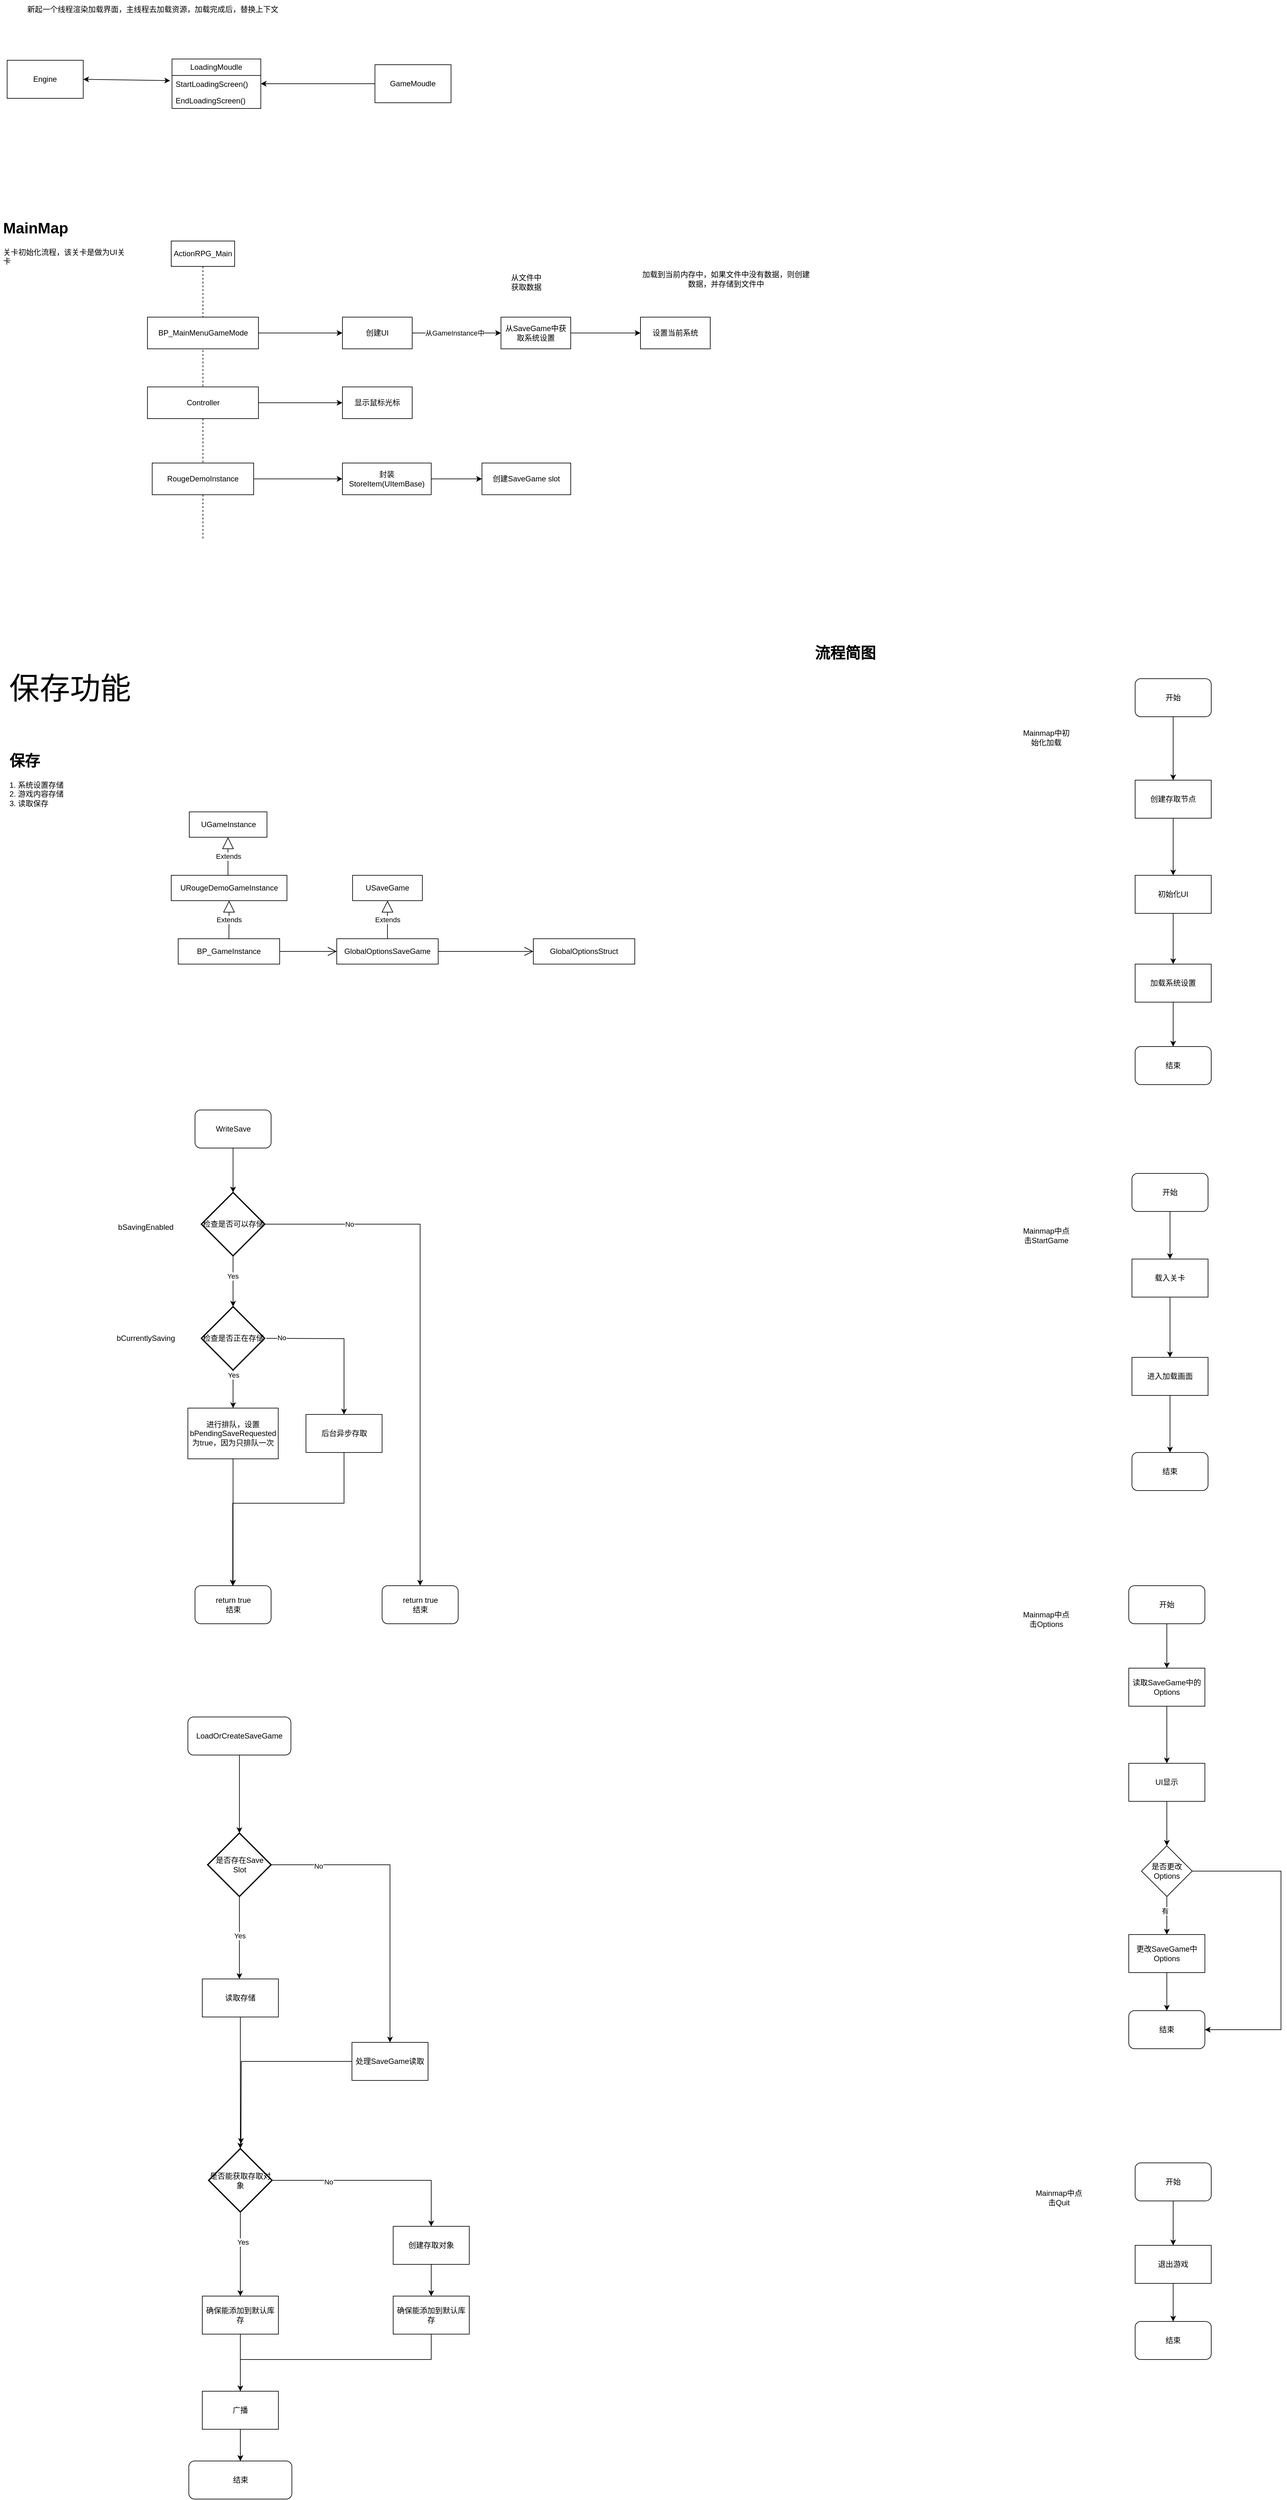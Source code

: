 <mxfile version="22.0.3" type="device">
  <diagram id="C5RBs43oDa-KdzZeNtuy" name="Page-1">
    <mxGraphModel dx="2458" dy="4694" grid="1" gridSize="10" guides="1" tooltips="1" connect="1" arrows="1" fold="1" page="1" pageScale="1" pageWidth="827" pageHeight="1169" math="0" shadow="0">
      <root>
        <mxCell id="WIyWlLk6GJQsqaUBKTNV-0" />
        <mxCell id="WIyWlLk6GJQsqaUBKTNV-1" parent="WIyWlLk6GJQsqaUBKTNV-0" />
        <mxCell id="2ZdoI27JGG5YFqBPgP_S-0" value="ActionRPG_Main" style="shape=umlLifeline;perimeter=lifelinePerimeter;whiteSpace=wrap;html=1;container=1;dropTarget=0;collapsible=0;recursiveResize=0;outlineConnect=0;portConstraint=eastwest;newEdgeStyle={&quot;curved&quot;:0,&quot;rounded&quot;:0};" parent="WIyWlLk6GJQsqaUBKTNV-1" vertex="1">
          <mxGeometry x="2290" y="-1030" width="100" height="470" as="geometry" />
        </mxCell>
        <mxCell id="2ZdoI27JGG5YFqBPgP_S-1" value="&lt;h1&gt;MainMap&lt;br&gt;&lt;/h1&gt;&lt;div&gt;关卡初始化流程，该关卡是做为UI关卡&lt;/div&gt;" style="text;html=1;strokeColor=none;fillColor=none;spacing=5;spacingTop=-20;whiteSpace=wrap;overflow=hidden;rounded=0;" parent="WIyWlLk6GJQsqaUBKTNV-1" vertex="1">
          <mxGeometry x="2020" y="-1070" width="210" height="120" as="geometry" />
        </mxCell>
        <mxCell id="2ZdoI27JGG5YFqBPgP_S-2" style="edgeStyle=orthogonalEdgeStyle;rounded=0;orthogonalLoop=1;jettySize=auto;html=1;" parent="WIyWlLk6GJQsqaUBKTNV-1" source="2ZdoI27JGG5YFqBPgP_S-3" target="2ZdoI27JGG5YFqBPgP_S-5" edge="1">
          <mxGeometry relative="1" as="geometry" />
        </mxCell>
        <mxCell id="2ZdoI27JGG5YFqBPgP_S-3" value="BP_MainMenuGameMode" style="html=1;whiteSpace=wrap;" parent="WIyWlLk6GJQsqaUBKTNV-1" vertex="1">
          <mxGeometry x="2252.5" y="-910" width="175" height="50" as="geometry" />
        </mxCell>
        <mxCell id="2ZdoI27JGG5YFqBPgP_S-4" style="edgeStyle=orthogonalEdgeStyle;rounded=0;orthogonalLoop=1;jettySize=auto;html=1;" parent="WIyWlLk6GJQsqaUBKTNV-1" source="2ZdoI27JGG5YFqBPgP_S-5" target="2ZdoI27JGG5YFqBPgP_S-7" edge="1">
          <mxGeometry relative="1" as="geometry" />
        </mxCell>
        <mxCell id="2ZdoI27JGG5YFqBPgP_S-20" value="从GameInstance中" style="edgeLabel;html=1;align=center;verticalAlign=middle;resizable=0;points=[];" parent="2ZdoI27JGG5YFqBPgP_S-4" vertex="1" connectable="0">
          <mxGeometry x="-0.051" relative="1" as="geometry">
            <mxPoint as="offset" />
          </mxGeometry>
        </mxCell>
        <mxCell id="2ZdoI27JGG5YFqBPgP_S-5" value="创建UI" style="html=1;whiteSpace=wrap;" parent="WIyWlLk6GJQsqaUBKTNV-1" vertex="1">
          <mxGeometry x="2560" y="-910" width="110" height="50" as="geometry" />
        </mxCell>
        <mxCell id="2ZdoI27JGG5YFqBPgP_S-6" value="" style="edgeStyle=orthogonalEdgeStyle;rounded=0;orthogonalLoop=1;jettySize=auto;html=1;" parent="WIyWlLk6GJQsqaUBKTNV-1" source="2ZdoI27JGG5YFqBPgP_S-7" target="2ZdoI27JGG5YFqBPgP_S-8" edge="1">
          <mxGeometry relative="1" as="geometry" />
        </mxCell>
        <mxCell id="2ZdoI27JGG5YFqBPgP_S-7" value="从SaveGame中获取系统设置" style="html=1;whiteSpace=wrap;" parent="WIyWlLk6GJQsqaUBKTNV-1" vertex="1">
          <mxGeometry x="2810" y="-910" width="110" height="50" as="geometry" />
        </mxCell>
        <mxCell id="2ZdoI27JGG5YFqBPgP_S-8" value="设置当前系统" style="html=1;whiteSpace=wrap;" parent="WIyWlLk6GJQsqaUBKTNV-1" vertex="1">
          <mxGeometry x="3030" y="-910" width="110" height="50" as="geometry" />
        </mxCell>
        <mxCell id="2ZdoI27JGG5YFqBPgP_S-9" value="" style="edgeStyle=orthogonalEdgeStyle;rounded=0;orthogonalLoop=1;jettySize=auto;html=1;entryX=0;entryY=0.5;entryDx=0;entryDy=0;" parent="WIyWlLk6GJQsqaUBKTNV-1" source="2ZdoI27JGG5YFqBPgP_S-10" target="2ZdoI27JGG5YFqBPgP_S-13" edge="1">
          <mxGeometry relative="1" as="geometry">
            <mxPoint x="2560" y="-775" as="targetPoint" />
          </mxGeometry>
        </mxCell>
        <mxCell id="2ZdoI27JGG5YFqBPgP_S-10" value="Controller" style="html=1;whiteSpace=wrap;" parent="WIyWlLk6GJQsqaUBKTNV-1" vertex="1">
          <mxGeometry x="2252.5" y="-800" width="175" height="50" as="geometry" />
        </mxCell>
        <mxCell id="2ZdoI27JGG5YFqBPgP_S-13" value="显示鼠标光标" style="html=1;whiteSpace=wrap;" parent="WIyWlLk6GJQsqaUBKTNV-1" vertex="1">
          <mxGeometry x="2560" y="-800" width="110" height="50" as="geometry" />
        </mxCell>
        <mxCell id="2ZdoI27JGG5YFqBPgP_S-17" value="" style="edgeStyle=orthogonalEdgeStyle;rounded=0;orthogonalLoop=1;jettySize=auto;html=1;entryX=0;entryY=0.5;entryDx=0;entryDy=0;" parent="WIyWlLk6GJQsqaUBKTNV-1" source="2ZdoI27JGG5YFqBPgP_S-14" target="2ZdoI27JGG5YFqBPgP_S-15" edge="1">
          <mxGeometry relative="1" as="geometry">
            <mxPoint x="2580" y="-600" as="targetPoint" />
          </mxGeometry>
        </mxCell>
        <mxCell id="2ZdoI27JGG5YFqBPgP_S-14" value="RougeDemoInstance" style="html=1;whiteSpace=wrap;" parent="WIyWlLk6GJQsqaUBKTNV-1" vertex="1">
          <mxGeometry x="2260" y="-680" width="160" height="50" as="geometry" />
        </mxCell>
        <mxCell id="2ZdoI27JGG5YFqBPgP_S-19" value="" style="edgeStyle=orthogonalEdgeStyle;rounded=0;orthogonalLoop=1;jettySize=auto;html=1;" parent="WIyWlLk6GJQsqaUBKTNV-1" source="2ZdoI27JGG5YFqBPgP_S-15" target="2ZdoI27JGG5YFqBPgP_S-18" edge="1">
          <mxGeometry relative="1" as="geometry" />
        </mxCell>
        <mxCell id="2ZdoI27JGG5YFqBPgP_S-15" value="封装StoreItem(UItemBase)" style="html=1;whiteSpace=wrap;" parent="WIyWlLk6GJQsqaUBKTNV-1" vertex="1">
          <mxGeometry x="2560" y="-680" width="140" height="50" as="geometry" />
        </mxCell>
        <mxCell id="2ZdoI27JGG5YFqBPgP_S-18" value="创建SaveGame slot" style="html=1;whiteSpace=wrap;" parent="WIyWlLk6GJQsqaUBKTNV-1" vertex="1">
          <mxGeometry x="2780" y="-680" width="140" height="50" as="geometry" />
        </mxCell>
        <mxCell id="2ZdoI27JGG5YFqBPgP_S-21" value="保存功能" style="text;html=1;align=center;verticalAlign=middle;resizable=0;points=[];autosize=1;strokeColor=none;fillColor=none;fontSize=48;" parent="WIyWlLk6GJQsqaUBKTNV-1" vertex="1">
          <mxGeometry x="2020" y="-360" width="220" height="70" as="geometry" />
        </mxCell>
        <mxCell id="2ZdoI27JGG5YFqBPgP_S-22" value="&lt;h1&gt;保存&lt;/h1&gt;&lt;div&gt;1. 系统设置存储&lt;/div&gt;&lt;div&gt;2. 游戏内容存储&lt;/div&gt;&lt;div&gt;3. 读取保存&lt;/div&gt;" style="text;html=1;strokeColor=none;fillColor=none;spacing=5;spacingTop=-20;whiteSpace=wrap;overflow=hidden;rounded=0;" parent="WIyWlLk6GJQsqaUBKTNV-1" vertex="1">
          <mxGeometry x="2030" y="-230" width="380" height="120" as="geometry" />
        </mxCell>
        <mxCell id="2ZdoI27JGG5YFqBPgP_S-23" value="USaveGame" style="html=1;whiteSpace=wrap;" parent="WIyWlLk6GJQsqaUBKTNV-1" vertex="1">
          <mxGeometry x="2576" y="-30" width="110" height="40" as="geometry" />
        </mxCell>
        <mxCell id="2ZdoI27JGG5YFqBPgP_S-24" value="GlobalOptionsSaveGame" style="html=1;whiteSpace=wrap;" parent="WIyWlLk6GJQsqaUBKTNV-1" vertex="1">
          <mxGeometry x="2551" y="70" width="160" height="40" as="geometry" />
        </mxCell>
        <mxCell id="2ZdoI27JGG5YFqBPgP_S-25" value="Extends" style="endArrow=block;endSize=16;endFill=0;html=1;rounded=0;exitX=0.5;exitY=0;exitDx=0;exitDy=0;entryX=0.5;entryY=1;entryDx=0;entryDy=0;" parent="WIyWlLk6GJQsqaUBKTNV-1" source="2ZdoI27JGG5YFqBPgP_S-24" target="2ZdoI27JGG5YFqBPgP_S-23" edge="1">
          <mxGeometry width="160" relative="1" as="geometry">
            <mxPoint x="2676" y="120" as="sourcePoint" />
            <mxPoint x="2836" y="120" as="targetPoint" />
          </mxGeometry>
        </mxCell>
        <mxCell id="2ZdoI27JGG5YFqBPgP_S-26" value="" style="endArrow=open;endFill=1;endSize=12;html=1;rounded=0;exitX=1;exitY=0.5;exitDx=0;exitDy=0;" parent="WIyWlLk6GJQsqaUBKTNV-1" source="2ZdoI27JGG5YFqBPgP_S-24" edge="1">
          <mxGeometry width="160" relative="1" as="geometry">
            <mxPoint x="2751" y="90" as="sourcePoint" />
            <mxPoint x="2861" y="90" as="targetPoint" />
          </mxGeometry>
        </mxCell>
        <mxCell id="2ZdoI27JGG5YFqBPgP_S-27" value="GlobalOptionsStruct" style="html=1;whiteSpace=wrap;" parent="WIyWlLk6GJQsqaUBKTNV-1" vertex="1">
          <mxGeometry x="2861" y="70" width="160" height="40" as="geometry" />
        </mxCell>
        <mxCell id="2ZdoI27JGG5YFqBPgP_S-28" value="BP_GameInstance" style="html=1;whiteSpace=wrap;" parent="WIyWlLk6GJQsqaUBKTNV-1" vertex="1">
          <mxGeometry x="2301" y="70" width="160" height="40" as="geometry" />
        </mxCell>
        <mxCell id="2ZdoI27JGG5YFqBPgP_S-29" value="URougeDemoGameInstance" style="html=1;whiteSpace=wrap;" parent="WIyWlLk6GJQsqaUBKTNV-1" vertex="1">
          <mxGeometry x="2290" y="-30" width="182.5" height="40" as="geometry" />
        </mxCell>
        <mxCell id="2ZdoI27JGG5YFqBPgP_S-30" value="Extends" style="endArrow=block;endSize=16;endFill=0;html=1;rounded=0;exitX=0.5;exitY=0;exitDx=0;exitDy=0;entryX=0.5;entryY=1;entryDx=0;entryDy=0;" parent="WIyWlLk6GJQsqaUBKTNV-1" source="2ZdoI27JGG5YFqBPgP_S-28" target="2ZdoI27JGG5YFqBPgP_S-29" edge="1">
          <mxGeometry width="160" relative="1" as="geometry">
            <mxPoint x="2380.71" y="60" as="sourcePoint" />
            <mxPoint x="2380.71" as="targetPoint" />
          </mxGeometry>
        </mxCell>
        <mxCell id="2ZdoI27JGG5YFqBPgP_S-31" value="" style="endArrow=open;endFill=1;endSize=12;html=1;rounded=0;exitX=1;exitY=0.5;exitDx=0;exitDy=0;entryX=0;entryY=0.5;entryDx=0;entryDy=0;" parent="WIyWlLk6GJQsqaUBKTNV-1" source="2ZdoI27JGG5YFqBPgP_S-28" target="2ZdoI27JGG5YFqBPgP_S-24" edge="1">
          <mxGeometry width="160" relative="1" as="geometry">
            <mxPoint x="2441" y="160" as="sourcePoint" />
            <mxPoint x="2601" y="160" as="targetPoint" />
          </mxGeometry>
        </mxCell>
        <mxCell id="2ZdoI27JGG5YFqBPgP_S-32" value="UGameInstance" style="html=1;whiteSpace=wrap;" parent="WIyWlLk6GJQsqaUBKTNV-1" vertex="1">
          <mxGeometry x="2318.5" y="-130" width="122.5" height="40" as="geometry" />
        </mxCell>
        <mxCell id="2ZdoI27JGG5YFqBPgP_S-33" value="Extends" style="endArrow=block;endSize=16;endFill=0;html=1;rounded=0;exitX=0.5;exitY=0;exitDx=0;exitDy=0;entryX=0.5;entryY=1;entryDx=0;entryDy=0;" parent="WIyWlLk6GJQsqaUBKTNV-1" edge="1">
          <mxGeometry width="160" relative="1" as="geometry">
            <mxPoint x="2379.51" y="-30" as="sourcePoint" />
            <mxPoint x="2379.51" y="-90" as="targetPoint" />
          </mxGeometry>
        </mxCell>
        <mxCell id="2ZdoI27JGG5YFqBPgP_S-34" value="WriteSave" style="rounded=1;whiteSpace=wrap;html=1;" parent="WIyWlLk6GJQsqaUBKTNV-1" vertex="1">
          <mxGeometry x="2327.5" y="340" width="120" height="60" as="geometry" />
        </mxCell>
        <mxCell id="2ZdoI27JGG5YFqBPgP_S-35" style="edgeStyle=orthogonalEdgeStyle;rounded=0;orthogonalLoop=1;jettySize=auto;html=1;" parent="WIyWlLk6GJQsqaUBKTNV-1" source="2ZdoI27JGG5YFqBPgP_S-39" edge="1">
          <mxGeometry relative="1" as="geometry">
            <mxPoint x="2387.5" y="650" as="targetPoint" />
          </mxGeometry>
        </mxCell>
        <mxCell id="2ZdoI27JGG5YFqBPgP_S-36" value="Yes" style="edgeLabel;html=1;align=center;verticalAlign=middle;resizable=0;points=[];" parent="2ZdoI27JGG5YFqBPgP_S-35" vertex="1" connectable="0">
          <mxGeometry x="-0.222" y="-1" relative="1" as="geometry">
            <mxPoint as="offset" />
          </mxGeometry>
        </mxCell>
        <mxCell id="2ZdoI27JGG5YFqBPgP_S-37" style="edgeStyle=orthogonalEdgeStyle;rounded=0;orthogonalLoop=1;jettySize=auto;html=1;entryX=0.5;entryY=0;entryDx=0;entryDy=0;" parent="WIyWlLk6GJQsqaUBKTNV-1" source="2ZdoI27JGG5YFqBPgP_S-39" target="2ZdoI27JGG5YFqBPgP_S-46" edge="1">
          <mxGeometry relative="1" as="geometry">
            <mxPoint x="2690" y="956.512" as="targetPoint" />
          </mxGeometry>
        </mxCell>
        <mxCell id="2ZdoI27JGG5YFqBPgP_S-38" value="No" style="edgeLabel;html=1;align=center;verticalAlign=middle;resizable=0;points=[];" parent="2ZdoI27JGG5YFqBPgP_S-37" vertex="1" connectable="0">
          <mxGeometry x="-0.673" relative="1" as="geometry">
            <mxPoint as="offset" />
          </mxGeometry>
        </mxCell>
        <mxCell id="2ZdoI27JGG5YFqBPgP_S-39" value="检查是否可以存储" style="strokeWidth=2;html=1;shape=mxgraph.flowchart.decision;whiteSpace=wrap;" parent="WIyWlLk6GJQsqaUBKTNV-1" vertex="1">
          <mxGeometry x="2337.5" y="470" width="100" height="100" as="geometry" />
        </mxCell>
        <mxCell id="2ZdoI27JGG5YFqBPgP_S-40" value="bSavingEnabled" style="text;html=1;strokeColor=none;fillColor=none;align=center;verticalAlign=middle;whiteSpace=wrap;rounded=0;" parent="WIyWlLk6GJQsqaUBKTNV-1" vertex="1">
          <mxGeometry x="2200" y="510" width="100" height="30" as="geometry" />
        </mxCell>
        <mxCell id="2ZdoI27JGG5YFqBPgP_S-41" style="edgeStyle=orthogonalEdgeStyle;rounded=0;orthogonalLoop=1;jettySize=auto;html=1;entryX=0.5;entryY=0;entryDx=0;entryDy=0;entryPerimeter=0;" parent="WIyWlLk6GJQsqaUBKTNV-1" source="2ZdoI27JGG5YFqBPgP_S-34" target="2ZdoI27JGG5YFqBPgP_S-39" edge="1">
          <mxGeometry relative="1" as="geometry" />
        </mxCell>
        <mxCell id="2ZdoI27JGG5YFqBPgP_S-42" style="edgeStyle=orthogonalEdgeStyle;rounded=0;orthogonalLoop=1;jettySize=auto;html=1;exitX=0.5;exitY=1;exitDx=0;exitDy=0;" parent="WIyWlLk6GJQsqaUBKTNV-1" source="2ZdoI27JGG5YFqBPgP_S-53" target="2ZdoI27JGG5YFqBPgP_S-44" edge="1">
          <mxGeometry relative="1" as="geometry" />
        </mxCell>
        <mxCell id="2ZdoI27JGG5YFqBPgP_S-43" value="检查是否正在存储" style="strokeWidth=2;html=1;shape=mxgraph.flowchart.decision;whiteSpace=wrap;" parent="WIyWlLk6GJQsqaUBKTNV-1" vertex="1">
          <mxGeometry x="2337.5" y="650" width="100" height="100" as="geometry" />
        </mxCell>
        <mxCell id="2ZdoI27JGG5YFqBPgP_S-44" value="return true&lt;br&gt;结束" style="rounded=1;whiteSpace=wrap;html=1;" parent="WIyWlLk6GJQsqaUBKTNV-1" vertex="1">
          <mxGeometry x="2327.5" y="1090" width="120" height="60" as="geometry" />
        </mxCell>
        <mxCell id="2ZdoI27JGG5YFqBPgP_S-45" value="bCurrentlySaving" style="text;html=1;strokeColor=none;fillColor=none;align=center;verticalAlign=middle;whiteSpace=wrap;rounded=0;" parent="WIyWlLk6GJQsqaUBKTNV-1" vertex="1">
          <mxGeometry x="2200" y="685" width="100" height="30" as="geometry" />
        </mxCell>
        <mxCell id="2ZdoI27JGG5YFqBPgP_S-46" value="return true&lt;br&gt;结束" style="rounded=1;whiteSpace=wrap;html=1;" parent="WIyWlLk6GJQsqaUBKTNV-1" vertex="1">
          <mxGeometry x="2622.5" y="1090" width="120" height="60" as="geometry" />
        </mxCell>
        <mxCell id="2ZdoI27JGG5YFqBPgP_S-47" value="" style="edgeStyle=orthogonalEdgeStyle;rounded=0;orthogonalLoop=1;jettySize=auto;html=1;" parent="WIyWlLk6GJQsqaUBKTNV-1" target="2ZdoI27JGG5YFqBPgP_S-50" edge="1">
          <mxGeometry relative="1" as="geometry">
            <mxPoint x="2440" y="700" as="sourcePoint" />
            <mxPoint x="2380.5" y="1015" as="targetPoint" />
          </mxGeometry>
        </mxCell>
        <mxCell id="2ZdoI27JGG5YFqBPgP_S-48" value="No" style="edgeLabel;html=1;align=center;verticalAlign=middle;resizable=0;points=[];" parent="2ZdoI27JGG5YFqBPgP_S-47" vertex="1" connectable="0">
          <mxGeometry x="-0.803" y="1" relative="1" as="geometry">
            <mxPoint as="offset" />
          </mxGeometry>
        </mxCell>
        <mxCell id="2ZdoI27JGG5YFqBPgP_S-49" style="edgeStyle=orthogonalEdgeStyle;rounded=0;orthogonalLoop=1;jettySize=auto;html=1;" parent="WIyWlLk6GJQsqaUBKTNV-1" source="2ZdoI27JGG5YFqBPgP_S-50" target="2ZdoI27JGG5YFqBPgP_S-44" edge="1">
          <mxGeometry relative="1" as="geometry">
            <Array as="points">
              <mxPoint x="2563" y="960" />
              <mxPoint x="2387" y="960" />
            </Array>
          </mxGeometry>
        </mxCell>
        <mxCell id="2ZdoI27JGG5YFqBPgP_S-50" value="后台异步存取" style="rounded=0;whiteSpace=wrap;html=1;" parent="WIyWlLk6GJQsqaUBKTNV-1" vertex="1">
          <mxGeometry x="2502.5" y="820" width="120" height="60" as="geometry" />
        </mxCell>
        <mxCell id="2ZdoI27JGG5YFqBPgP_S-51" value="" style="edgeStyle=orthogonalEdgeStyle;rounded=0;orthogonalLoop=1;jettySize=auto;html=1;" parent="WIyWlLk6GJQsqaUBKTNV-1" source="2ZdoI27JGG5YFqBPgP_S-43" target="2ZdoI27JGG5YFqBPgP_S-53" edge="1">
          <mxGeometry relative="1" as="geometry">
            <mxPoint x="2388" y="750" as="sourcePoint" />
            <mxPoint x="2388" y="870" as="targetPoint" />
          </mxGeometry>
        </mxCell>
        <mxCell id="2ZdoI27JGG5YFqBPgP_S-52" value="Yes" style="edgeLabel;html=1;align=center;verticalAlign=middle;resizable=0;points=[];" parent="2ZdoI27JGG5YFqBPgP_S-51" vertex="1" connectable="0">
          <mxGeometry x="-0.755" relative="1" as="geometry">
            <mxPoint as="offset" />
          </mxGeometry>
        </mxCell>
        <mxCell id="2ZdoI27JGG5YFqBPgP_S-53" value="进行排队，设置bPendingSaveRequested为true，因为只排队一次" style="rounded=0;whiteSpace=wrap;html=1;" parent="WIyWlLk6GJQsqaUBKTNV-1" vertex="1">
          <mxGeometry x="2316.25" y="810" width="142.5" height="80" as="geometry" />
        </mxCell>
        <mxCell id="2ZdoI27JGG5YFqBPgP_S-54" style="edgeStyle=orthogonalEdgeStyle;rounded=0;orthogonalLoop=1;jettySize=auto;html=1;" parent="WIyWlLk6GJQsqaUBKTNV-1" source="2ZdoI27JGG5YFqBPgP_S-55" target="2ZdoI27JGG5YFqBPgP_S-60" edge="1">
          <mxGeometry relative="1" as="geometry" />
        </mxCell>
        <mxCell id="2ZdoI27JGG5YFqBPgP_S-55" value="LoadOrCreateSaveGame" style="rounded=1;whiteSpace=wrap;html=1;" parent="WIyWlLk6GJQsqaUBKTNV-1" vertex="1">
          <mxGeometry x="2316.25" y="1297" width="162.5" height="60" as="geometry" />
        </mxCell>
        <mxCell id="2ZdoI27JGG5YFqBPgP_S-56" style="edgeStyle=orthogonalEdgeStyle;rounded=0;orthogonalLoop=1;jettySize=auto;html=1;" parent="WIyWlLk6GJQsqaUBKTNV-1" source="2ZdoI27JGG5YFqBPgP_S-60" edge="1">
          <mxGeometry relative="1" as="geometry">
            <mxPoint x="2397.5" y="1710" as="targetPoint" />
          </mxGeometry>
        </mxCell>
        <mxCell id="2ZdoI27JGG5YFqBPgP_S-57" value="Yes" style="edgeLabel;html=1;align=center;verticalAlign=middle;resizable=0;points=[];" parent="2ZdoI27JGG5YFqBPgP_S-56" vertex="1" connectable="0">
          <mxGeometry x="-0.05" relative="1" as="geometry">
            <mxPoint as="offset" />
          </mxGeometry>
        </mxCell>
        <mxCell id="2ZdoI27JGG5YFqBPgP_S-58" style="edgeStyle=orthogonalEdgeStyle;rounded=0;orthogonalLoop=1;jettySize=auto;html=1;entryX=0.5;entryY=0;entryDx=0;entryDy=0;" parent="WIyWlLk6GJQsqaUBKTNV-1" source="2ZdoI27JGG5YFqBPgP_S-60" target="2ZdoI27JGG5YFqBPgP_S-63" edge="1">
          <mxGeometry relative="1" as="geometry">
            <mxPoint x="2640" y="1700" as="targetPoint" />
          </mxGeometry>
        </mxCell>
        <mxCell id="2ZdoI27JGG5YFqBPgP_S-59" value="No" style="edgeLabel;html=1;align=center;verticalAlign=middle;resizable=0;points=[];" parent="2ZdoI27JGG5YFqBPgP_S-58" vertex="1" connectable="0">
          <mxGeometry x="-0.684" y="-2" relative="1" as="geometry">
            <mxPoint as="offset" />
          </mxGeometry>
        </mxCell>
        <mxCell id="2ZdoI27JGG5YFqBPgP_S-60" value="是否存在Save Slot" style="strokeWidth=2;html=1;shape=mxgraph.flowchart.decision;whiteSpace=wrap;" parent="WIyWlLk6GJQsqaUBKTNV-1" vertex="1">
          <mxGeometry x="2347.5" y="1480" width="100" height="100" as="geometry" />
        </mxCell>
        <mxCell id="2ZdoI27JGG5YFqBPgP_S-61" value="读取存储" style="rounded=0;whiteSpace=wrap;html=1;" parent="WIyWlLk6GJQsqaUBKTNV-1" vertex="1">
          <mxGeometry x="2339" y="1710" width="120" height="60" as="geometry" />
        </mxCell>
        <mxCell id="2ZdoI27JGG5YFqBPgP_S-62" style="edgeStyle=orthogonalEdgeStyle;rounded=0;orthogonalLoop=1;jettySize=auto;html=1;" parent="WIyWlLk6GJQsqaUBKTNV-1" source="2ZdoI27JGG5YFqBPgP_S-63" edge="1">
          <mxGeometry relative="1" as="geometry">
            <mxPoint x="2400" y="1970" as="targetPoint" />
          </mxGeometry>
        </mxCell>
        <mxCell id="2ZdoI27JGG5YFqBPgP_S-63" value="处理SaveGame读取" style="rounded=0;whiteSpace=wrap;html=1;" parent="WIyWlLk6GJQsqaUBKTNV-1" vertex="1">
          <mxGeometry x="2575" y="1810" width="120" height="60" as="geometry" />
        </mxCell>
        <mxCell id="2ZdoI27JGG5YFqBPgP_S-64" style="edgeStyle=orthogonalEdgeStyle;rounded=0;orthogonalLoop=1;jettySize=auto;html=1;" parent="WIyWlLk6GJQsqaUBKTNV-1" source="2ZdoI27JGG5YFqBPgP_S-67" target="2ZdoI27JGG5YFqBPgP_S-70" edge="1">
          <mxGeometry relative="1" as="geometry" />
        </mxCell>
        <mxCell id="2ZdoI27JGG5YFqBPgP_S-65" value="Yes" style="edgeLabel;html=1;align=center;verticalAlign=middle;resizable=0;points=[];" parent="2ZdoI27JGG5YFqBPgP_S-64" vertex="1" connectable="0">
          <mxGeometry x="-0.28" y="4" relative="1" as="geometry">
            <mxPoint as="offset" />
          </mxGeometry>
        </mxCell>
        <mxCell id="2ZdoI27JGG5YFqBPgP_S-66" style="edgeStyle=orthogonalEdgeStyle;rounded=0;orthogonalLoop=1;jettySize=auto;html=1;entryX=0.5;entryY=0;entryDx=0;entryDy=0;" parent="WIyWlLk6GJQsqaUBKTNV-1" source="2ZdoI27JGG5YFqBPgP_S-75" target="2ZdoI27JGG5YFqBPgP_S-72" edge="1">
          <mxGeometry relative="1" as="geometry">
            <mxPoint x="2700" y="2170" as="targetPoint" />
          </mxGeometry>
        </mxCell>
        <mxCell id="2ZdoI27JGG5YFqBPgP_S-67" value="是否能获取存取对象" style="strokeWidth=2;html=1;shape=mxgraph.flowchart.decision;whiteSpace=wrap;" parent="WIyWlLk6GJQsqaUBKTNV-1" vertex="1">
          <mxGeometry x="2349" y="1977.5" width="100" height="100" as="geometry" />
        </mxCell>
        <mxCell id="2ZdoI27JGG5YFqBPgP_S-68" style="edgeStyle=orthogonalEdgeStyle;rounded=0;orthogonalLoop=1;jettySize=auto;html=1;entryX=0.5;entryY=0;entryDx=0;entryDy=0;entryPerimeter=0;" parent="WIyWlLk6GJQsqaUBKTNV-1" source="2ZdoI27JGG5YFqBPgP_S-61" target="2ZdoI27JGG5YFqBPgP_S-67" edge="1">
          <mxGeometry relative="1" as="geometry" />
        </mxCell>
        <mxCell id="2ZdoI27JGG5YFqBPgP_S-69" style="edgeStyle=orthogonalEdgeStyle;rounded=0;orthogonalLoop=1;jettySize=auto;html=1;" parent="WIyWlLk6GJQsqaUBKTNV-1" source="2ZdoI27JGG5YFqBPgP_S-70" target="2ZdoI27JGG5YFqBPgP_S-76" edge="1">
          <mxGeometry relative="1" as="geometry" />
        </mxCell>
        <mxCell id="2ZdoI27JGG5YFqBPgP_S-70" value="确保能添加到默认库存" style="rounded=0;whiteSpace=wrap;html=1;" parent="WIyWlLk6GJQsqaUBKTNV-1" vertex="1">
          <mxGeometry x="2339" y="2210" width="120" height="60" as="geometry" />
        </mxCell>
        <mxCell id="2ZdoI27JGG5YFqBPgP_S-71" style="edgeStyle=orthogonalEdgeStyle;rounded=0;orthogonalLoop=1;jettySize=auto;html=1;entryX=0.5;entryY=0;entryDx=0;entryDy=0;" parent="WIyWlLk6GJQsqaUBKTNV-1" source="2ZdoI27JGG5YFqBPgP_S-78" target="2ZdoI27JGG5YFqBPgP_S-76" edge="1">
          <mxGeometry relative="1" as="geometry">
            <Array as="points">
              <mxPoint x="2399" y="2310" />
            </Array>
          </mxGeometry>
        </mxCell>
        <mxCell id="2ZdoI27JGG5YFqBPgP_S-72" value="确保能添加到默认库存" style="rounded=0;whiteSpace=wrap;html=1;" parent="WIyWlLk6GJQsqaUBKTNV-1" vertex="1">
          <mxGeometry x="2640" y="2210" width="120" height="60" as="geometry" />
        </mxCell>
        <mxCell id="2ZdoI27JGG5YFqBPgP_S-73" value="" style="edgeStyle=orthogonalEdgeStyle;rounded=0;orthogonalLoop=1;jettySize=auto;html=1;entryX=0.5;entryY=0;entryDx=0;entryDy=0;" parent="WIyWlLk6GJQsqaUBKTNV-1" source="2ZdoI27JGG5YFqBPgP_S-67" target="2ZdoI27JGG5YFqBPgP_S-75" edge="1">
          <mxGeometry relative="1" as="geometry">
            <mxPoint x="2700" y="2210" as="targetPoint" />
            <mxPoint x="2449" y="2028" as="sourcePoint" />
          </mxGeometry>
        </mxCell>
        <mxCell id="2ZdoI27JGG5YFqBPgP_S-74" value="No" style="edgeLabel;html=1;align=center;verticalAlign=middle;resizable=0;points=[];" parent="2ZdoI27JGG5YFqBPgP_S-73" vertex="1" connectable="0">
          <mxGeometry x="-0.45" y="-2" relative="1" as="geometry">
            <mxPoint as="offset" />
          </mxGeometry>
        </mxCell>
        <mxCell id="2ZdoI27JGG5YFqBPgP_S-75" value="创建存取对象" style="rounded=0;whiteSpace=wrap;html=1;" parent="WIyWlLk6GJQsqaUBKTNV-1" vertex="1">
          <mxGeometry x="2640" y="2100" width="120" height="60" as="geometry" />
        </mxCell>
        <mxCell id="2ZdoI27JGG5YFqBPgP_S-76" value="结束" style="rounded=1;whiteSpace=wrap;html=1;" parent="WIyWlLk6GJQsqaUBKTNV-1" vertex="1">
          <mxGeometry x="2317.75" y="2470" width="162.5" height="60" as="geometry" />
        </mxCell>
        <mxCell id="2ZdoI27JGG5YFqBPgP_S-77" value="" style="edgeStyle=orthogonalEdgeStyle;rounded=0;orthogonalLoop=1;jettySize=auto;html=1;entryX=0.5;entryY=0;entryDx=0;entryDy=0;" parent="WIyWlLk6GJQsqaUBKTNV-1" source="2ZdoI27JGG5YFqBPgP_S-72" target="2ZdoI27JGG5YFqBPgP_S-78" edge="1">
          <mxGeometry relative="1" as="geometry">
            <mxPoint x="2700" y="2270" as="sourcePoint" />
            <mxPoint x="2399" y="2470" as="targetPoint" />
            <Array as="points">
              <mxPoint x="2700" y="2310" />
            </Array>
          </mxGeometry>
        </mxCell>
        <mxCell id="2ZdoI27JGG5YFqBPgP_S-78" value="广播" style="rounded=0;whiteSpace=wrap;html=1;" parent="WIyWlLk6GJQsqaUBKTNV-1" vertex="1">
          <mxGeometry x="2339" y="2360" width="120" height="60" as="geometry" />
        </mxCell>
        <mxCell id="z-7Z3sgDwcarm7FR9FHU-3" value="从文件中获取数据" style="text;html=1;strokeColor=none;fillColor=none;align=center;verticalAlign=middle;whiteSpace=wrap;rounded=0;" parent="WIyWlLk6GJQsqaUBKTNV-1" vertex="1">
          <mxGeometry x="2820" y="-980" width="60" height="30" as="geometry" />
        </mxCell>
        <mxCell id="z-7Z3sgDwcarm7FR9FHU-4" value="加载到当前内存中，如果文件中没有数据，则创建数据，并存储到文件中" style="text;html=1;strokeColor=none;fillColor=none;align=center;verticalAlign=middle;whiteSpace=wrap;rounded=0;" parent="WIyWlLk6GJQsqaUBKTNV-1" vertex="1">
          <mxGeometry x="3030" y="-1000" width="270" height="60" as="geometry" />
        </mxCell>
        <mxCell id="lYKfybisx1mBeHdonKSR-0" value="&lt;h1&gt;流程简图&lt;/h1&gt;" style="text;html=1;strokeColor=none;fillColor=none;spacing=5;spacingTop=-20;whiteSpace=wrap;overflow=hidden;rounded=0;" parent="WIyWlLk6GJQsqaUBKTNV-1" vertex="1">
          <mxGeometry x="3300" y="-400" width="190" height="120" as="geometry" />
        </mxCell>
        <mxCell id="lYKfybisx1mBeHdonKSR-3" value="" style="edgeStyle=orthogonalEdgeStyle;rounded=0;orthogonalLoop=1;jettySize=auto;html=1;" parent="WIyWlLk6GJQsqaUBKTNV-1" source="lYKfybisx1mBeHdonKSR-6" target="lYKfybisx1mBeHdonKSR-2" edge="1">
          <mxGeometry relative="1" as="geometry" />
        </mxCell>
        <mxCell id="lYKfybisx1mBeHdonKSR-1" value="开始" style="rounded=1;whiteSpace=wrap;html=1;" parent="WIyWlLk6GJQsqaUBKTNV-1" vertex="1">
          <mxGeometry x="3810" y="-340" width="120" height="60" as="geometry" />
        </mxCell>
        <mxCell id="lYKfybisx1mBeHdonKSR-5" value="" style="edgeStyle=orthogonalEdgeStyle;rounded=0;orthogonalLoop=1;jettySize=auto;html=1;" parent="WIyWlLk6GJQsqaUBKTNV-1" source="lYKfybisx1mBeHdonKSR-2" target="lYKfybisx1mBeHdonKSR-4" edge="1">
          <mxGeometry relative="1" as="geometry" />
        </mxCell>
        <mxCell id="lYKfybisx1mBeHdonKSR-2" value="初始化UI" style="rounded=0;whiteSpace=wrap;html=1;" parent="WIyWlLk6GJQsqaUBKTNV-1" vertex="1">
          <mxGeometry x="3810" y="-30" width="120" height="60" as="geometry" />
        </mxCell>
        <mxCell id="lYKfybisx1mBeHdonKSR-12" value="" style="edgeStyle=orthogonalEdgeStyle;rounded=0;orthogonalLoop=1;jettySize=auto;html=1;" parent="WIyWlLk6GJQsqaUBKTNV-1" source="lYKfybisx1mBeHdonKSR-4" target="lYKfybisx1mBeHdonKSR-11" edge="1">
          <mxGeometry relative="1" as="geometry" />
        </mxCell>
        <mxCell id="lYKfybisx1mBeHdonKSR-4" value="加载系统设置" style="rounded=0;whiteSpace=wrap;html=1;" parent="WIyWlLk6GJQsqaUBKTNV-1" vertex="1">
          <mxGeometry x="3810" y="110" width="120" height="60" as="geometry" />
        </mxCell>
        <mxCell id="lYKfybisx1mBeHdonKSR-8" value="" style="edgeStyle=orthogonalEdgeStyle;rounded=0;orthogonalLoop=1;jettySize=auto;html=1;" parent="WIyWlLk6GJQsqaUBKTNV-1" source="lYKfybisx1mBeHdonKSR-1" target="lYKfybisx1mBeHdonKSR-6" edge="1">
          <mxGeometry relative="1" as="geometry">
            <mxPoint x="3870" y="-270" as="sourcePoint" />
            <mxPoint x="3870" y="-30" as="targetPoint" />
          </mxGeometry>
        </mxCell>
        <mxCell id="lYKfybisx1mBeHdonKSR-6" value="创建存取节点" style="rounded=0;whiteSpace=wrap;html=1;" parent="WIyWlLk6GJQsqaUBKTNV-1" vertex="1">
          <mxGeometry x="3810" y="-180" width="120" height="60" as="geometry" />
        </mxCell>
        <mxCell id="lYKfybisx1mBeHdonKSR-11" value="结束" style="rounded=1;whiteSpace=wrap;html=1;" parent="WIyWlLk6GJQsqaUBKTNV-1" vertex="1">
          <mxGeometry x="3810" y="240" width="120" height="60" as="geometry" />
        </mxCell>
        <mxCell id="lYKfybisx1mBeHdonKSR-14" value="Mainmap中初始化加载" style="text;html=1;strokeColor=none;fillColor=none;align=center;verticalAlign=middle;whiteSpace=wrap;rounded=0;" parent="WIyWlLk6GJQsqaUBKTNV-1" vertex="1">
          <mxGeometry x="3630" y="-325" width="80" height="155" as="geometry" />
        </mxCell>
        <mxCell id="lYKfybisx1mBeHdonKSR-17" value="" style="edgeStyle=orthogonalEdgeStyle;rounded=0;orthogonalLoop=1;jettySize=auto;html=1;" parent="WIyWlLk6GJQsqaUBKTNV-1" source="lYKfybisx1mBeHdonKSR-15" target="lYKfybisx1mBeHdonKSR-16" edge="1">
          <mxGeometry relative="1" as="geometry" />
        </mxCell>
        <mxCell id="lYKfybisx1mBeHdonKSR-15" value="开始" style="rounded=1;whiteSpace=wrap;html=1;" parent="WIyWlLk6GJQsqaUBKTNV-1" vertex="1">
          <mxGeometry x="3805" y="440" width="120" height="60" as="geometry" />
        </mxCell>
        <mxCell id="lYKfybisx1mBeHdonKSR-19" value="" style="edgeStyle=orthogonalEdgeStyle;rounded=0;orthogonalLoop=1;jettySize=auto;html=1;" parent="WIyWlLk6GJQsqaUBKTNV-1" source="lYKfybisx1mBeHdonKSR-16" target="lYKfybisx1mBeHdonKSR-18" edge="1">
          <mxGeometry relative="1" as="geometry" />
        </mxCell>
        <mxCell id="lYKfybisx1mBeHdonKSR-16" value="载入关卡" style="rounded=0;whiteSpace=wrap;html=1;" parent="WIyWlLk6GJQsqaUBKTNV-1" vertex="1">
          <mxGeometry x="3805" y="575" width="120" height="60" as="geometry" />
        </mxCell>
        <mxCell id="lYKfybisx1mBeHdonKSR-21" style="edgeStyle=orthogonalEdgeStyle;rounded=0;orthogonalLoop=1;jettySize=auto;html=1;" parent="WIyWlLk6GJQsqaUBKTNV-1" source="lYKfybisx1mBeHdonKSR-18" target="lYKfybisx1mBeHdonKSR-20" edge="1">
          <mxGeometry relative="1" as="geometry" />
        </mxCell>
        <mxCell id="lYKfybisx1mBeHdonKSR-18" value="进入加载画面" style="rounded=0;whiteSpace=wrap;html=1;" parent="WIyWlLk6GJQsqaUBKTNV-1" vertex="1">
          <mxGeometry x="3805" y="730" width="120" height="60" as="geometry" />
        </mxCell>
        <mxCell id="lYKfybisx1mBeHdonKSR-20" value="结束" style="rounded=1;whiteSpace=wrap;html=1;" parent="WIyWlLk6GJQsqaUBKTNV-1" vertex="1">
          <mxGeometry x="3805" y="880" width="120" height="60" as="geometry" />
        </mxCell>
        <mxCell id="lYKfybisx1mBeHdonKSR-22" value="Mainmap中点击StartGame" style="text;html=1;strokeColor=none;fillColor=none;align=center;verticalAlign=middle;whiteSpace=wrap;rounded=0;" parent="WIyWlLk6GJQsqaUBKTNV-1" vertex="1">
          <mxGeometry x="3630" y="460" width="80" height="155" as="geometry" />
        </mxCell>
        <mxCell id="lYKfybisx1mBeHdonKSR-23" value="Mainmap中点击Options" style="text;html=1;strokeColor=none;fillColor=none;align=center;verticalAlign=middle;whiteSpace=wrap;rounded=0;" parent="WIyWlLk6GJQsqaUBKTNV-1" vertex="1">
          <mxGeometry x="3630" y="1065" width="80" height="155" as="geometry" />
        </mxCell>
        <mxCell id="lYKfybisx1mBeHdonKSR-26" value="" style="edgeStyle=orthogonalEdgeStyle;rounded=0;orthogonalLoop=1;jettySize=auto;html=1;" parent="WIyWlLk6GJQsqaUBKTNV-1" source="lYKfybisx1mBeHdonKSR-24" target="lYKfybisx1mBeHdonKSR-25" edge="1">
          <mxGeometry relative="1" as="geometry" />
        </mxCell>
        <mxCell id="lYKfybisx1mBeHdonKSR-24" value="开始" style="rounded=1;whiteSpace=wrap;html=1;" parent="WIyWlLk6GJQsqaUBKTNV-1" vertex="1">
          <mxGeometry x="3800" y="1090" width="120" height="60" as="geometry" />
        </mxCell>
        <mxCell id="lYKfybisx1mBeHdonKSR-27" style="edgeStyle=orthogonalEdgeStyle;rounded=0;orthogonalLoop=1;jettySize=auto;html=1;entryX=0.5;entryY=0;entryDx=0;entryDy=0;" parent="WIyWlLk6GJQsqaUBKTNV-1" source="lYKfybisx1mBeHdonKSR-25" target="lYKfybisx1mBeHdonKSR-28" edge="1">
          <mxGeometry relative="1" as="geometry">
            <mxPoint x="3860.0" y="1380" as="targetPoint" />
          </mxGeometry>
        </mxCell>
        <mxCell id="lYKfybisx1mBeHdonKSR-25" value="读取SaveGame中的Options" style="rounded=0;whiteSpace=wrap;html=1;" parent="WIyWlLk6GJQsqaUBKTNV-1" vertex="1">
          <mxGeometry x="3800" y="1220" width="120" height="60" as="geometry" />
        </mxCell>
        <mxCell id="lYKfybisx1mBeHdonKSR-30" style="edgeStyle=orthogonalEdgeStyle;rounded=0;orthogonalLoop=1;jettySize=auto;html=1;entryX=0.5;entryY=0;entryDx=0;entryDy=0;" parent="WIyWlLk6GJQsqaUBKTNV-1" source="lYKfybisx1mBeHdonKSR-28" edge="1">
          <mxGeometry relative="1" as="geometry">
            <mxPoint x="3860.0" y="1500" as="targetPoint" />
          </mxGeometry>
        </mxCell>
        <mxCell id="lYKfybisx1mBeHdonKSR-28" value="UI显示" style="rounded=0;whiteSpace=wrap;html=1;" parent="WIyWlLk6GJQsqaUBKTNV-1" vertex="1">
          <mxGeometry x="3800" y="1370" width="120" height="60" as="geometry" />
        </mxCell>
        <mxCell id="lYKfybisx1mBeHdonKSR-33" style="edgeStyle=orthogonalEdgeStyle;rounded=0;orthogonalLoop=1;jettySize=auto;html=1;entryX=0.5;entryY=0;entryDx=0;entryDy=0;" parent="WIyWlLk6GJQsqaUBKTNV-1" source="lYKfybisx1mBeHdonKSR-31" target="lYKfybisx1mBeHdonKSR-34" edge="1">
          <mxGeometry relative="1" as="geometry">
            <mxPoint x="3860.0" y="1650" as="targetPoint" />
          </mxGeometry>
        </mxCell>
        <mxCell id="lYKfybisx1mBeHdonKSR-37" value="有" style="edgeLabel;html=1;align=center;verticalAlign=middle;resizable=0;points=[];" parent="lYKfybisx1mBeHdonKSR-33" vertex="1" connectable="0">
          <mxGeometry x="-0.229" y="-3" relative="1" as="geometry">
            <mxPoint as="offset" />
          </mxGeometry>
        </mxCell>
        <mxCell id="lYKfybisx1mBeHdonKSR-35" style="edgeStyle=orthogonalEdgeStyle;rounded=0;orthogonalLoop=1;jettySize=auto;html=1;entryX=1;entryY=0.5;entryDx=0;entryDy=0;" parent="WIyWlLk6GJQsqaUBKTNV-1" source="lYKfybisx1mBeHdonKSR-31" target="lYKfybisx1mBeHdonKSR-38" edge="1">
          <mxGeometry relative="1" as="geometry">
            <mxPoint x="4070.0" y="1640" as="targetPoint" />
            <Array as="points">
              <mxPoint x="4040" y="1540" />
              <mxPoint x="4040" y="1790" />
            </Array>
          </mxGeometry>
        </mxCell>
        <mxCell id="lYKfybisx1mBeHdonKSR-31" value="是否更改Options" style="rhombus;whiteSpace=wrap;html=1;" parent="WIyWlLk6GJQsqaUBKTNV-1" vertex="1">
          <mxGeometry x="3820" y="1500" width="80" height="80" as="geometry" />
        </mxCell>
        <mxCell id="lYKfybisx1mBeHdonKSR-39" value="" style="edgeStyle=orthogonalEdgeStyle;rounded=0;orthogonalLoop=1;jettySize=auto;html=1;" parent="WIyWlLk6GJQsqaUBKTNV-1" source="lYKfybisx1mBeHdonKSR-34" target="lYKfybisx1mBeHdonKSR-38" edge="1">
          <mxGeometry relative="1" as="geometry" />
        </mxCell>
        <mxCell id="lYKfybisx1mBeHdonKSR-34" value="更改SaveGame中Options" style="rounded=0;whiteSpace=wrap;html=1;" parent="WIyWlLk6GJQsqaUBKTNV-1" vertex="1">
          <mxGeometry x="3800" y="1640" width="120" height="60" as="geometry" />
        </mxCell>
        <mxCell id="lYKfybisx1mBeHdonKSR-38" value="结束" style="rounded=1;whiteSpace=wrap;html=1;" parent="WIyWlLk6GJQsqaUBKTNV-1" vertex="1">
          <mxGeometry x="3800" y="1760" width="120" height="60" as="geometry" />
        </mxCell>
        <mxCell id="lYKfybisx1mBeHdonKSR-41" value="Mainmap中点击Quit" style="text;html=1;strokeColor=none;fillColor=none;align=center;verticalAlign=middle;whiteSpace=wrap;rounded=0;" parent="WIyWlLk6GJQsqaUBKTNV-1" vertex="1">
          <mxGeometry x="3650" y="1977.5" width="80" height="155" as="geometry" />
        </mxCell>
        <mxCell id="lYKfybisx1mBeHdonKSR-45" value="" style="edgeStyle=orthogonalEdgeStyle;rounded=0;orthogonalLoop=1;jettySize=auto;html=1;" parent="WIyWlLk6GJQsqaUBKTNV-1" source="lYKfybisx1mBeHdonKSR-42" target="lYKfybisx1mBeHdonKSR-44" edge="1">
          <mxGeometry relative="1" as="geometry" />
        </mxCell>
        <mxCell id="lYKfybisx1mBeHdonKSR-42" value="开始" style="rounded=1;whiteSpace=wrap;html=1;" parent="WIyWlLk6GJQsqaUBKTNV-1" vertex="1">
          <mxGeometry x="3810" y="2000" width="120" height="60" as="geometry" />
        </mxCell>
        <mxCell id="lYKfybisx1mBeHdonKSR-43" value="结束" style="rounded=1;whiteSpace=wrap;html=1;" parent="WIyWlLk6GJQsqaUBKTNV-1" vertex="1">
          <mxGeometry x="3810" y="2250" width="120" height="60" as="geometry" />
        </mxCell>
        <mxCell id="lYKfybisx1mBeHdonKSR-46" value="" style="edgeStyle=orthogonalEdgeStyle;rounded=0;orthogonalLoop=1;jettySize=auto;html=1;" parent="WIyWlLk6GJQsqaUBKTNV-1" source="lYKfybisx1mBeHdonKSR-44" target="lYKfybisx1mBeHdonKSR-43" edge="1">
          <mxGeometry relative="1" as="geometry" />
        </mxCell>
        <mxCell id="lYKfybisx1mBeHdonKSR-44" value="退出游戏" style="rounded=0;whiteSpace=wrap;html=1;" parent="WIyWlLk6GJQsqaUBKTNV-1" vertex="1">
          <mxGeometry x="3810" y="2130" width="120" height="60" as="geometry" />
        </mxCell>
        <mxCell id="dq60V6xl21ZEnFOXHJVE-1" value="GameMoudle" style="rounded=0;whiteSpace=wrap;html=1;" parent="WIyWlLk6GJQsqaUBKTNV-1" vertex="1">
          <mxGeometry x="2611.25" y="-1308" width="120" height="60" as="geometry" />
        </mxCell>
        <mxCell id="dq60V6xl21ZEnFOXHJVE-2" value="Engine" style="rounded=0;whiteSpace=wrap;html=1;" parent="WIyWlLk6GJQsqaUBKTNV-1" vertex="1">
          <mxGeometry x="2031.25" y="-1315" width="120" height="60" as="geometry" />
        </mxCell>
        <mxCell id="laCn7zRddztjs77u_dWi-0" value="LoadingMoudle" style="swimlane;fontStyle=0;childLayout=stackLayout;horizontal=1;startSize=26;fillColor=none;horizontalStack=0;resizeParent=1;resizeParentMax=0;resizeLast=0;collapsible=1;marginBottom=0;whiteSpace=wrap;html=1;" vertex="1" parent="WIyWlLk6GJQsqaUBKTNV-1">
          <mxGeometry x="2291.25" y="-1317" width="140" height="78" as="geometry">
            <mxRectangle x="4800" y="-400" width="120" height="30" as="alternateBounds" />
          </mxGeometry>
        </mxCell>
        <mxCell id="laCn7zRddztjs77u_dWi-1" value="StartLoadingScreen()" style="text;strokeColor=none;fillColor=none;align=left;verticalAlign=top;spacingLeft=4;spacingRight=4;overflow=hidden;rotatable=0;points=[[0,0.5],[1,0.5]];portConstraint=eastwest;whiteSpace=wrap;html=1;" vertex="1" parent="laCn7zRddztjs77u_dWi-0">
          <mxGeometry y="26" width="140" height="26" as="geometry" />
        </mxCell>
        <mxCell id="laCn7zRddztjs77u_dWi-2" value="EndLoadingScreen()" style="text;strokeColor=none;fillColor=none;align=left;verticalAlign=top;spacingLeft=4;spacingRight=4;overflow=hidden;rotatable=0;points=[[0,0.5],[1,0.5]];portConstraint=eastwest;whiteSpace=wrap;html=1;" vertex="1" parent="laCn7zRddztjs77u_dWi-0">
          <mxGeometry y="52" width="140" height="26" as="geometry" />
        </mxCell>
        <mxCell id="laCn7zRddztjs77u_dWi-4" value="" style="endArrow=classic;html=1;rounded=0;" edge="1" parent="WIyWlLk6GJQsqaUBKTNV-1" source="dq60V6xl21ZEnFOXHJVE-1" target="laCn7zRddztjs77u_dWi-0">
          <mxGeometry width="50" height="50" relative="1" as="geometry">
            <mxPoint x="2551.25" y="-1230" as="sourcePoint" />
            <mxPoint x="2601.25" y="-1280" as="targetPoint" />
          </mxGeometry>
        </mxCell>
        <mxCell id="laCn7zRddztjs77u_dWi-6" value="" style="endArrow=classic;startArrow=classic;html=1;rounded=0;exitX=1;exitY=0.5;exitDx=0;exitDy=0;entryX=-0.021;entryY=0.313;entryDx=0;entryDy=0;entryPerimeter=0;" edge="1" parent="WIyWlLk6GJQsqaUBKTNV-1" source="dq60V6xl21ZEnFOXHJVE-2" target="laCn7zRddztjs77u_dWi-1">
          <mxGeometry width="50" height="50" relative="1" as="geometry">
            <mxPoint x="2171.25" y="-1250" as="sourcePoint" />
            <mxPoint x="2221.25" y="-1300" as="targetPoint" />
          </mxGeometry>
        </mxCell>
        <mxCell id="laCn7zRddztjs77u_dWi-7" value="新起一个线程渲染加载界面，主线程去加载资源，加载完成后，替换上下文" style="text;html=1;strokeColor=none;fillColor=none;align=center;verticalAlign=middle;whiteSpace=wrap;rounded=0;" vertex="1" parent="WIyWlLk6GJQsqaUBKTNV-1">
          <mxGeometry x="2031.25" y="-1410" width="460" height="30" as="geometry" />
        </mxCell>
      </root>
    </mxGraphModel>
  </diagram>
</mxfile>

